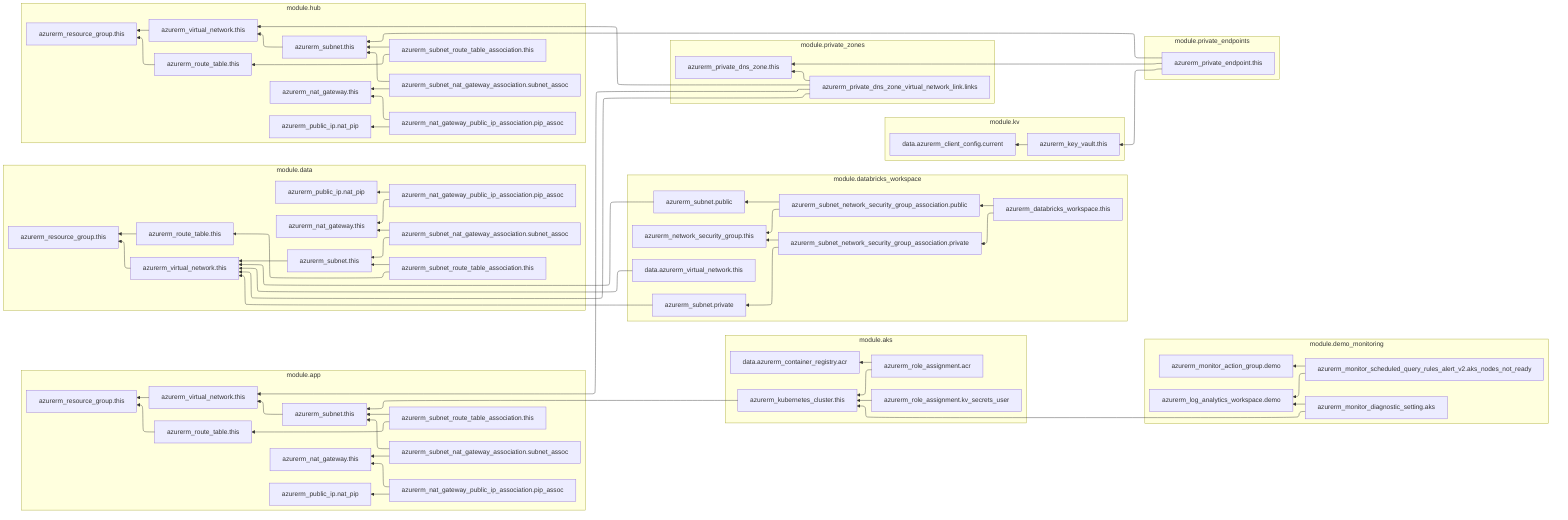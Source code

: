 ---
config:
    theme: "default"
    layout: "elk"
---
%%{init: {'flowchart': {'direction': 'RL'}} }%%
flowchart RL

%% module.aks
subgraph module.aks
  A1["data.azurerm_container_registry.acr"]
  A2["azurerm_kubernetes_cluster.this"]
  A3["azurerm_role_assignment.acr"]
  A4["azurerm_role_assignment.kv_secrets_user"]
end

%% module.app
subgraph module.app
  B1["azurerm_nat_gateway.this"]
  B2["azurerm_nat_gateway_public_ip_association.pip_assoc"]
  B3["azurerm_public_ip.nat_pip"]
  B4["azurerm_resource_group.this"]
  B5["azurerm_route_table.this"]
  B6["azurerm_subnet.this"]
  B7["azurerm_subnet_nat_gateway_association.subnet_assoc"]
  B8["azurerm_subnet_route_table_association.this"]
  B9["azurerm_virtual_network.this"]
end

%% module.data
subgraph module.data
  C1["azurerm_nat_gateway.this"]
  C2["azurerm_nat_gateway_public_ip_association.pip_assoc"]
  C3["azurerm_public_ip.nat_pip"]
  C4["azurerm_resource_group.this"]
  C5["azurerm_route_table.this"]
  C6["azurerm_subnet.this"]
  C7["azurerm_subnet_nat_gateway_association.subnet_assoc"]
  C8["azurerm_subnet_route_table_association.this"]
  C9["azurerm_virtual_network.this"]
end

%% module.databricks_workspace
subgraph module.databricks_workspace
  D1["data.azurerm_virtual_network.this"]
  D2["azurerm_databricks_workspace.this"]
  D3["azurerm_network_security_group.this"]
  D4["azurerm_subnet.private"]
  D5["azurerm_subnet.public"]
  D6["azurerm_subnet_network_security_group_association.private"]
  D7["azurerm_subnet_network_security_group_association.public"]
end

%% module.demo_monitoring
subgraph module.demo_monitoring
  E1["azurerm_log_analytics_workspace.demo"]
  E2["azurerm_monitor_action_group.demo"]
  E3["azurerm_monitor_diagnostic_setting.aks"]
  E4["azurerm_monitor_scheduled_query_rules_alert_v2.aks_nodes_not_ready"]
end

%% module.hub
subgraph module.hub
  F1["azurerm_nat_gateway.this"]
  F2["azurerm_nat_gateway_public_ip_association.pip_assoc"]
  F3["azurerm_public_ip.nat_pip"]
  F4["azurerm_resource_group.this"]
  F5["azurerm_route_table.this"]
  F6["azurerm_subnet.this"]
  F7["azurerm_subnet_nat_gateway_association.subnet_assoc"]
  F8["azurerm_subnet_route_table_association.this"]
  F9["azurerm_virtual_network.this"]
end

%% module.kv
subgraph module.kv
  G1["data.azurerm_client_config.current"]
  G2["azurerm_key_vault.this"]
end

%% module.private_endpoints
subgraph module.private_endpoints
  H1["azurerm_private_endpoint.this"]
end

%% module.private_zones
subgraph module.private_zones
  I1["azurerm_private_dns_zone.this"]
  I2["azurerm_private_dns_zone_virtual_network_link.links"]
end

%% Edges
A2 --> B6
A3 --> A1
A3 --> A2
A4 --> A2

B2 --> B1
B2 --> B3
B5 --> B4
B6 --> B9
B7 --> B1
B7 --> B6
B8 --> B5
B8 --> B6
B9 --> B4

C2 --> C1
C2 --> C3
C5 --> C4
C6 --> C9
C7 --> C1
C7 --> C6
C8 --> C5
C8 --> C6
C9 --> C4

D1 --> C9
D2 --> D6
D2 --> D7
D4 --> C9
D5 --> C9
D6 --> D3
D6 --> D4
D7 --> D3
D7 --> D5

E3 --> A2
E3 --> E1
E4 --> E1
E4 --> E2

F2 --> F1
F2 --> F3
F5 --> F4
F6 --> F9
F7 --> F1
F7 --> F6
F8 --> F5
F8 --> F6
F9 --> F4

G2 --> G1

H1 --> F6
H1 --> G2
H1 --> I1

I2 --> B9
I2 --> C9
I2 --> F9
I2 --> I1